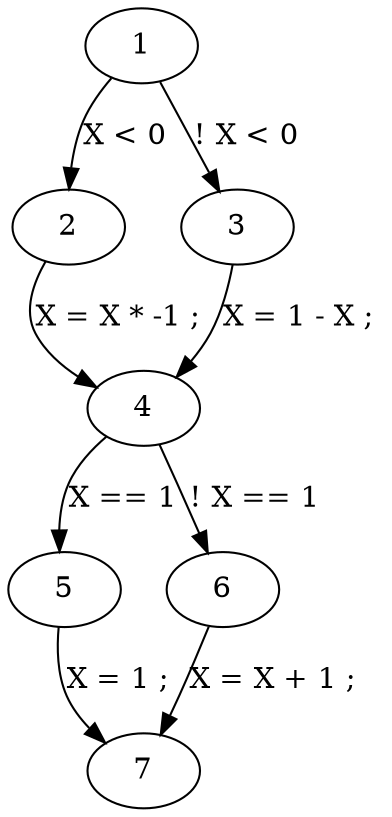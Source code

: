 strict digraph  {
1 [label=1];
2 [label=2];
3 [label=3];
4 [label=4];
5 [label=5];
6 [label=6];
7 [label=7];
1 -> 2  [label="X < 0"];
1 -> 3  [label="! X < 0"];
2 -> 4  [label="X = X * -1 ; "];
3 -> 4  [label="X = 1 - X ; "];
4 -> 5  [label="X == 1"];
4 -> 6  [label="! X == 1"];
5 -> 7  [label="X = 1 ; "];
6 -> 7  [label="X = X + 1 ; "];
}
